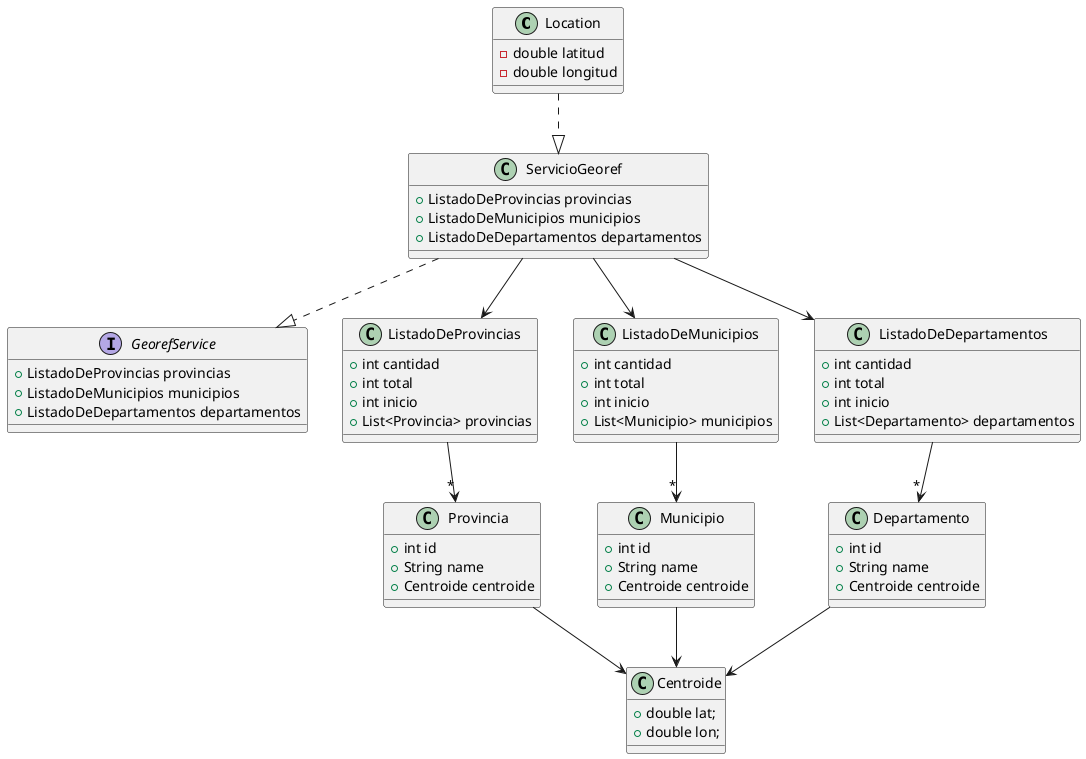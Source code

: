 @startuml

class Location{
  - double latitud
  - double longitud
}

interface GeorefService {
+ListadoDeProvincias provincias
+ListadoDeMunicipios municipios
+ListadoDeDepartamentos departamentos
}

class Centroide {
+ double lat;
+ double lon;

}

class Provincia{
+ int id
+ String name
+ Centroide centroide
}

class Municipio{
+ int id
+ String name
+ Centroide centroide
}

class Departamento{
+ int id
+ String name
+ Centroide centroide
}

class ListadoDeProvincias{
+ int cantidad
+ int total
+ int inicio
+ List<Provincia> provincias
}

class ListadoDeMunicipios{
+ int cantidad
+ int total
+ int inicio
+ List<Municipio> municipios
}

class ListadoDeDepartamentos{
+ int cantidad
+ int total
+ int inicio
+ List<Departamento> departamentos
}

class ServicioGeoref{
+ListadoDeProvincias provincias
+ListadoDeMunicipios municipios
+ListadoDeDepartamentos departamentos
}

ListadoDeProvincias -->"*" Provincia
ListadoDeDepartamentos -->"*" Departamento
ListadoDeMunicipios -->"*" Municipio

ServicioGeoref --> ListadoDeDepartamentos
ServicioGeoref --> ListadoDeProvincias
ServicioGeoref --> ListadoDeMunicipios

Municipio --> Centroide
Provincia --> Centroide
Departamento --> Centroide

Location ..|> ServicioGeoref
ServicioGeoref ..|> GeorefService


@enduml
